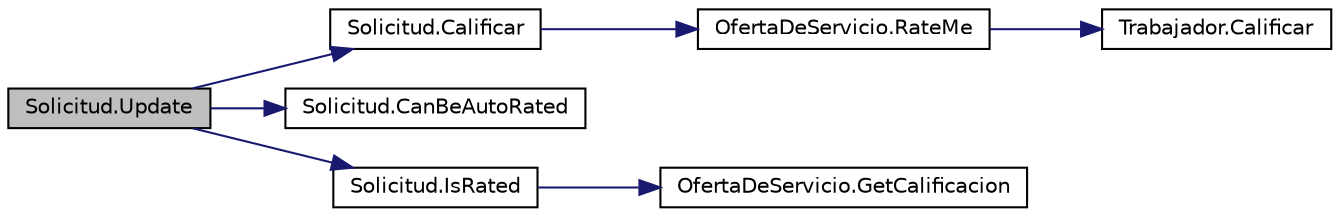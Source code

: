 digraph "Solicitud.Update"
{
 // INTERACTIVE_SVG=YES
 // LATEX_PDF_SIZE
  edge [fontname="Helvetica",fontsize="10",labelfontname="Helvetica",labelfontsize="10"];
  node [fontname="Helvetica",fontsize="10",shape=record];
  rankdir="LR";
  Node1 [label="Solicitud.Update",height=0.2,width=0.4,color="black", fillcolor="grey75", style="filled", fontcolor="black",tooltip="Método para actualizar una calificación en caso que se haga dentro del plazo. Si excede la fecha lími..."];
  Node1 -> Node2 [color="midnightblue",fontsize="10",style="solid",fontname="Helvetica"];
  Node2 [label="Solicitud.Calificar",height=0.2,width=0.4,color="black", fillcolor="white", style="filled",URL="$classSolicitud.html#a99c9a8a76b4045fb5ddc4cc5376696b7",tooltip="Método para calificar una oferta"];
  Node2 -> Node3 [color="midnightblue",fontsize="10",style="solid",fontname="Helvetica"];
  Node3 [label="OfertaDeServicio.RateMe",height=0.2,width=0.4,color="black", fillcolor="white", style="filled",URL="$classOfertaDeServicio.html#a402115d7767af8bbe973fd0238108710",tooltip="Método para calificar la oferta en cuestión"];
  Node3 -> Node4 [color="midnightblue",fontsize="10",style="solid",fontname="Helvetica"];
  Node4 [label="Trabajador.Calificar",height=0.2,width=0.4,color="black", fillcolor="white", style="filled",URL="$classTrabajador.html#a21bcdccac73ad3736c05ffa90454788d",tooltip="Método para calificar un usuario"];
  Node1 -> Node5 [color="midnightblue",fontsize="10",style="solid",fontname="Helvetica"];
  Node5 [label="Solicitud.CanBeAutoRated",height=0.2,width=0.4,color="black", fillcolor="white", style="filled",URL="$classSolicitud.html#aec4c0dca046a55ee8923bc1816352a38",tooltip="Compara la fecha actual con la fecha límite para calificar"];
  Node1 -> Node6 [color="midnightblue",fontsize="10",style="solid",fontname="Helvetica"];
  Node6 [label="Solicitud.IsRated",height=0.2,width=0.4,color="black", fillcolor="white", style="filled",URL="$classSolicitud.html#a8349db017e45ee12e6fbcd60a85b503e",tooltip="Método para conocer si una oferta fue calificada"];
  Node6 -> Node7 [color="midnightblue",fontsize="10",style="solid",fontname="Helvetica"];
  Node7 [label="OfertaDeServicio.GetCalificacion",height=0.2,width=0.4,color="black", fillcolor="white", style="filled",URL="$classOfertaDeServicio.html#acf974ce3ff084e50fb2ff98bc12c14ce",tooltip="Método para obtener una calificación"];
}

